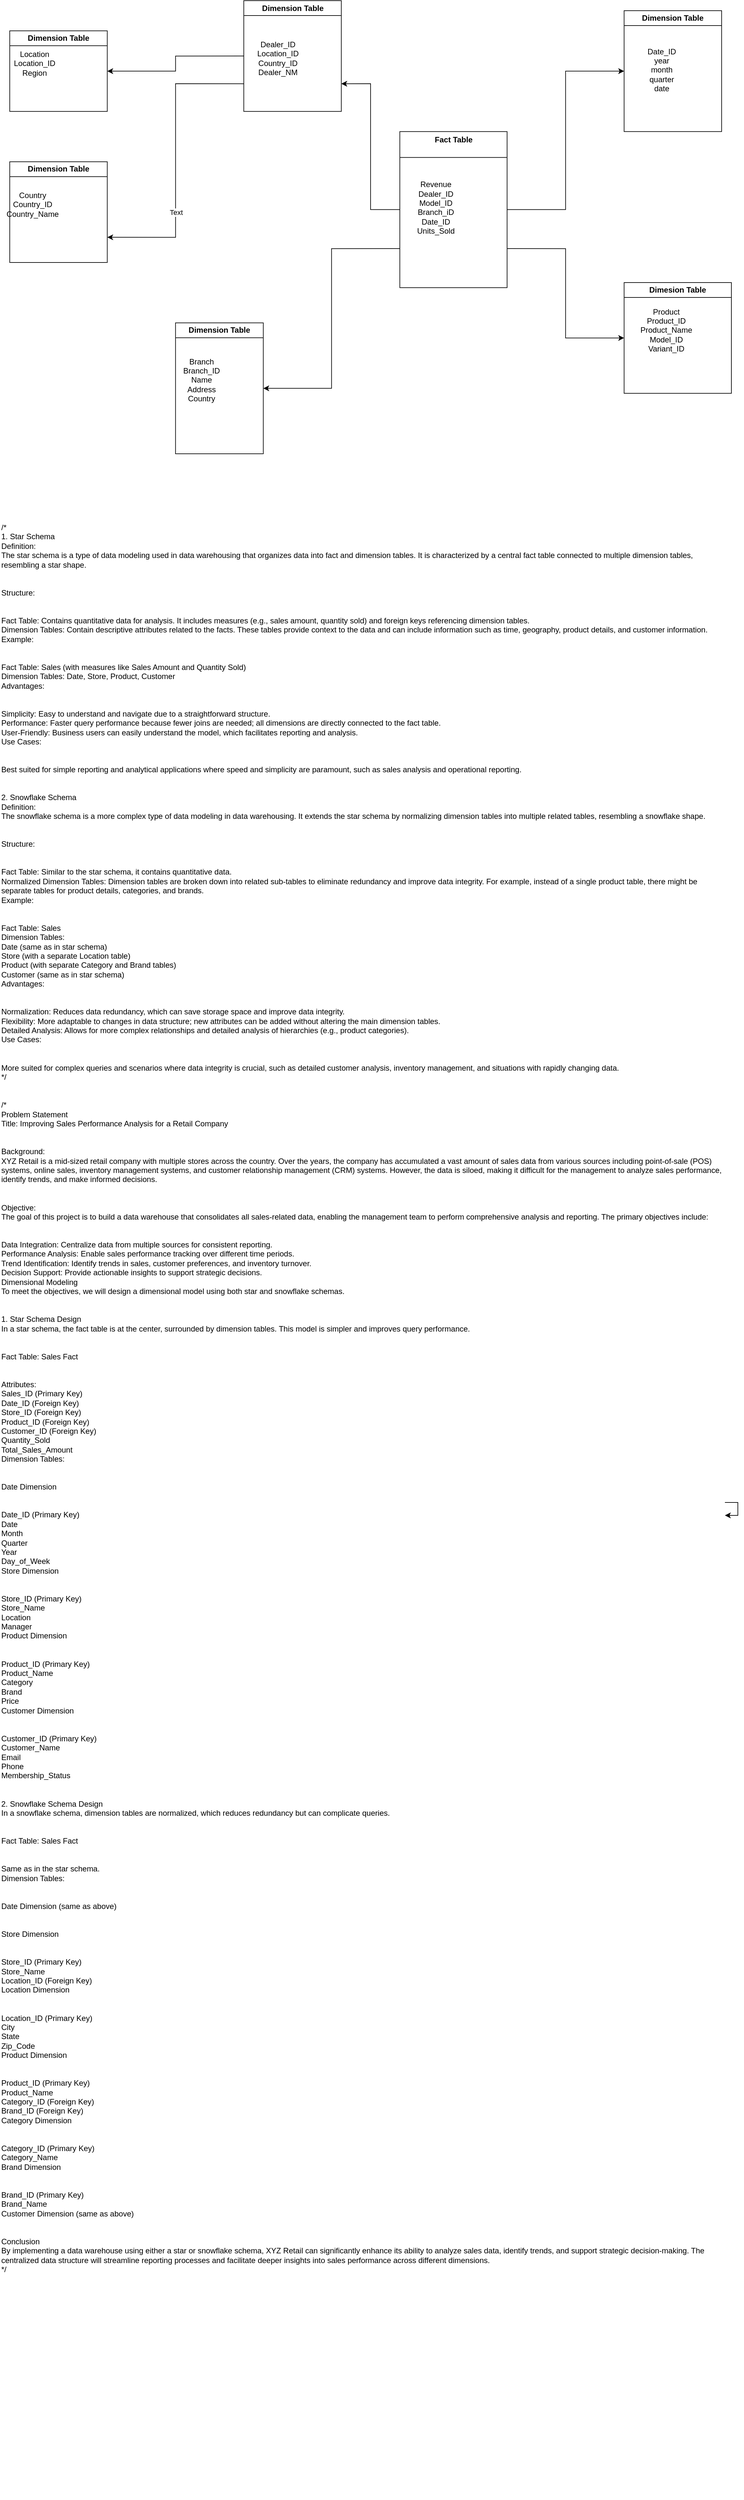 <mxfile version="24.8.0">
  <diagram name="Page-1" id="fRENjOU79ll2bTRFL-tn">
    <mxGraphModel dx="4146" dy="1614" grid="1" gridSize="10" guides="1" tooltips="1" connect="1" arrows="1" fold="1" page="1" pageScale="1" pageWidth="1169" pageHeight="827" math="0" shadow="0">
      <root>
        <mxCell id="0" />
        <mxCell id="1" parent="0" />
        <mxCell id="lJpuegFRnURLpt0-I_ik-2" value="/*&#xa;1. Star Schema&#xa;Definition:&#xa;The star schema is a type of data modeling used in data warehousing that organizes data into fact and dimension tables. It is characterized by a central fact table connected to multiple dimension tables, resembling a star shape.&#xa;&#xa;&#xa;Structure:&#xa;&#xa;&#xa;Fact Table: Contains quantitative data for analysis. It includes measures (e.g., sales amount, quantity sold) and foreign keys referencing dimension tables.&#xa;Dimension Tables: Contain descriptive attributes related to the facts. These tables provide context to the data and can include information such as time, geography, product details, and customer information.&#xa;Example:&#xa;&#xa;&#xa;Fact Table: Sales (with measures like Sales Amount and Quantity Sold)&#xa;Dimension Tables: Date, Store, Product, Customer&#xa;Advantages:&#xa;&#xa;&#xa;Simplicity: Easy to understand and navigate due to a straightforward structure.&#xa;Performance: Faster query performance because fewer joins are needed; all dimensions are directly connected to the fact table.&#xa;User-Friendly: Business users can easily understand the model, which facilitates reporting and analysis.&#xa;Use Cases:&#xa;&#xa;&#xa;Best suited for simple reporting and analytical applications where speed and simplicity are paramount, such as sales analysis and operational reporting.&#xa;&#xa;&#xa;2. Snowflake Schema&#xa;Definition:&#xa;The snowflake schema is a more complex type of data modeling in data warehousing. It extends the star schema by normalizing dimension tables into multiple related tables, resembling a snowflake shape.&#xa;&#xa;&#xa;Structure:&#xa;&#xa;&#xa;Fact Table: Similar to the star schema, it contains quantitative data.&#xa;Normalized Dimension Tables: Dimension tables are broken down into related sub-tables to eliminate redundancy and improve data integrity. For example, instead of a single product table, there might be separate tables for product details, categories, and brands.&#xa;Example:&#xa;&#xa;&#xa;Fact Table: Sales&#xa;Dimension Tables:&#xa;Date (same as in star schema)&#xa;Store (with a separate Location table)&#xa;Product (with separate Category and Brand tables)&#xa;Customer (same as in star schema)&#xa;Advantages:&#xa;&#xa;&#xa;Normalization: Reduces data redundancy, which can save storage space and improve data integrity.&#xa;Flexibility: More adaptable to changes in data structure; new attributes can be added without altering the main dimension tables.&#xa;Detailed Analysis: Allows for more complex relationships and detailed analysis of hierarchies (e.g., product categories).&#xa;Use Cases:&#xa;&#xa;&#xa;More suited for complex queries and scenarios where data integrity is crucial, such as detailed customer analysis, inventory management, and situations with rapidly changing data.&#xa;*/&#xa;&#xa;&#xa;/*&#xa;Problem Statement&#xa;Title: Improving Sales Performance Analysis for a Retail Company&#xa;&#xa;&#xa;Background:&#xa;XYZ Retail is a mid-sized retail company with multiple stores across the country. Over the years, the company has accumulated a vast amount of sales data from various sources including point-of-sale (POS) systems, online sales, inventory management systems, and customer relationship management (CRM) systems. However, the data is siloed, making it difficult for the management to analyze sales performance, identify trends, and make informed decisions.&#xa;&#xa;&#xa;Objective:&#xa;The goal of this project is to build a data warehouse that consolidates all sales-related data, enabling the management team to perform comprehensive analysis and reporting. The primary objectives include:&#xa;&#xa;&#xa;Data Integration: Centralize data from multiple sources for consistent reporting.&#xa;Performance Analysis: Enable sales performance tracking over different time periods.&#xa;Trend Identification: Identify trends in sales, customer preferences, and inventory turnover.&#xa;Decision Support: Provide actionable insights to support strategic decisions.&#xa;Dimensional Modeling&#xa;To meet the objectives, we will design a dimensional model using both star and snowflake schemas.&#xa;&#xa;&#xa;1. Star Schema Design&#xa;In a star schema, the fact table is at the center, surrounded by dimension tables. This model is simpler and improves query performance.&#xa;&#xa;&#xa;Fact Table: Sales Fact&#xa;&#xa;&#xa;Attributes:&#xa;Sales_ID (Primary Key)&#xa;Date_ID (Foreign Key)&#xa;Store_ID (Foreign Key)&#xa;Product_ID (Foreign Key)&#xa;Customer_ID (Foreign Key)&#xa;Quantity_Sold&#xa;Total_Sales_Amount&#xa;Dimension Tables:&#xa;&#xa;&#xa;Date Dimension&#xa;&#xa;&#xa;Date_ID (Primary Key)&#xa;Date&#xa;Month&#xa;Quarter&#xa;Year&#xa;Day_of_Week&#xa;Store Dimension&#xa;&#xa;&#xa;Store_ID (Primary Key)&#xa;Store_Name&#xa;Location&#xa;Manager&#xa;Product Dimension&#xa;&#xa;&#xa;Product_ID (Primary Key)&#xa;Product_Name&#xa;Category&#xa;Brand&#xa;Price&#xa;Customer Dimension&#xa;&#xa;&#xa;Customer_ID (Primary Key)&#xa;Customer_Name&#xa;Email&#xa;Phone&#xa;Membership_Status&#xa;&#xa;&#xa;2. Snowflake Schema Design&#xa;In a snowflake schema, dimension tables are normalized, which reduces redundancy but can complicate queries.&#xa;&#xa;&#xa;Fact Table: Sales Fact&#xa;&#xa;&#xa;Same as in the star schema.&#xa;Dimension Tables:&#xa;&#xa;&#xa;Date Dimension (same as above)&#xa;&#xa;&#xa;Store Dimension&#xa;&#xa;&#xa;Store_ID (Primary Key)&#xa;Store_Name&#xa;Location_ID (Foreign Key)&#xa;Location Dimension&#xa;&#xa;&#xa;Location_ID (Primary Key)&#xa;City&#xa;State&#xa;Zip_Code&#xa;Product Dimension&#xa;&#xa;&#xa;Product_ID (Primary Key)&#xa;Product_Name&#xa;Category_ID (Foreign Key)&#xa;Brand_ID (Foreign Key)&#xa;Category Dimension&#xa;&#xa;&#xa;Category_ID (Primary Key)&#xa;Category_Name&#xa;Brand Dimension&#xa;&#xa;&#xa;Brand_ID (Primary Key)&#xa;Brand_Name&#xa;Customer Dimension (same as above)&#xa;&#xa;&#xa;Conclusion&#xa;By implementing a data warehouse using either a star or snowflake schema, XYZ Retail can significantly enhance its ability to analyze sales data, identify trends, and support strategic decision-making. The centralized data structure will streamline reporting processes and facilitate deeper insights into sales performance across different dimensions.&#xa;*/" style="text;whiteSpace=wrap;" vertex="1" parent="1">
          <mxGeometry x="-1160" y="830" width="1120" height="3060" as="geometry" />
        </mxCell>
        <mxCell id="lJpuegFRnURLpt0-I_ik-3" style="edgeStyle=orthogonalEdgeStyle;rounded=0;orthogonalLoop=1;jettySize=auto;html=1;" edge="1" parent="1" source="lJpuegFRnURLpt0-I_ik-2" target="lJpuegFRnURLpt0-I_ik-2">
          <mxGeometry relative="1" as="geometry" />
        </mxCell>
        <mxCell id="lJpuegFRnURLpt0-I_ik-4" value="" style="group" vertex="1" connectable="0" parent="1">
          <mxGeometry x="-1160" y="30" width="1130" height="700" as="geometry" />
        </mxCell>
        <mxCell id="rUiSAQAoIF4Tqrk9Y4Ku-16" style="edgeStyle=orthogonalEdgeStyle;rounded=0;orthogonalLoop=1;jettySize=auto;html=1;exitX=0;exitY=0.5;exitDx=0;exitDy=0;entryX=1;entryY=0.75;entryDx=0;entryDy=0;" parent="lJpuegFRnURLpt0-I_ik-4" source="rUiSAQAoIF4Tqrk9Y4Ku-3" target="rUiSAQAoIF4Tqrk9Y4Ku-14" edge="1">
          <mxGeometry relative="1" as="geometry" />
        </mxCell>
        <mxCell id="rUiSAQAoIF4Tqrk9Y4Ku-18" style="edgeStyle=orthogonalEdgeStyle;rounded=0;orthogonalLoop=1;jettySize=auto;html=1;exitX=1;exitY=0.5;exitDx=0;exitDy=0;entryX=0;entryY=0.5;entryDx=0;entryDy=0;" parent="lJpuegFRnURLpt0-I_ik-4" source="rUiSAQAoIF4Tqrk9Y4Ku-3" target="rUiSAQAoIF4Tqrk9Y4Ku-11" edge="1">
          <mxGeometry relative="1" as="geometry" />
        </mxCell>
        <mxCell id="rUiSAQAoIF4Tqrk9Y4Ku-28" style="edgeStyle=orthogonalEdgeStyle;rounded=0;orthogonalLoop=1;jettySize=auto;html=1;exitX=0;exitY=0.75;exitDx=0;exitDy=0;entryX=1;entryY=0.5;entryDx=0;entryDy=0;" parent="lJpuegFRnURLpt0-I_ik-4" source="rUiSAQAoIF4Tqrk9Y4Ku-3" target="rUiSAQAoIF4Tqrk9Y4Ku-26" edge="1">
          <mxGeometry relative="1" as="geometry" />
        </mxCell>
        <mxCell id="rUiSAQAoIF4Tqrk9Y4Ku-31" style="edgeStyle=orthogonalEdgeStyle;rounded=0;orthogonalLoop=1;jettySize=auto;html=1;exitX=1;exitY=0.75;exitDx=0;exitDy=0;entryX=0;entryY=0.5;entryDx=0;entryDy=0;" parent="lJpuegFRnURLpt0-I_ik-4" source="rUiSAQAoIF4Tqrk9Y4Ku-3" target="rUiSAQAoIF4Tqrk9Y4Ku-29" edge="1">
          <mxGeometry relative="1" as="geometry" />
        </mxCell>
        <mxCell id="rUiSAQAoIF4Tqrk9Y4Ku-3" value="Fact Table&lt;div&gt;&lt;br&gt;&lt;/div&gt;" style="swimlane;whiteSpace=wrap;html=1;startSize=40;" parent="lJpuegFRnURLpt0-I_ik-4" vertex="1">
          <mxGeometry x="617.733" y="202.222" width="165.733" height="241.111" as="geometry">
            <mxRectangle x="360" y="160" width="140" height="30" as="alternateBounds" />
          </mxGeometry>
        </mxCell>
        <mxCell id="rUiSAQAoIF4Tqrk9Y4Ku-4" value="Revenue&lt;div&gt;Dealer_ID&lt;/div&gt;&lt;div&gt;Model_ID&lt;/div&gt;&lt;div&gt;Branch_iD&lt;/div&gt;&lt;div&gt;Date_ID&lt;/div&gt;&lt;div&gt;Units_Sold&lt;/div&gt;&lt;div&gt;&lt;br&gt;&lt;/div&gt;" style="text;html=1;align=center;verticalAlign=middle;resizable=0;points=[];autosize=1;strokeColor=none;fillColor=none;" parent="rUiSAQAoIF4Tqrk9Y4Ku-3" vertex="1">
          <mxGeometry x="15.067" y="70" width="80" height="110" as="geometry" />
        </mxCell>
        <mxCell id="rUiSAQAoIF4Tqrk9Y4Ku-11" value="Dimension Table" style="swimlane;whiteSpace=wrap;html=1;startSize=23;" parent="lJpuegFRnURLpt0-I_ik-4" vertex="1">
          <mxGeometry x="964.267" y="15.556" width="150.667" height="186.667" as="geometry" />
        </mxCell>
        <mxCell id="rUiSAQAoIF4Tqrk9Y4Ku-12" value="Date_ID&lt;div&gt;year&lt;/div&gt;&lt;div&gt;month&lt;/div&gt;&lt;div&gt;quarter&lt;/div&gt;&lt;div&gt;date&lt;/div&gt;" style="text;html=1;align=center;verticalAlign=middle;resizable=0;points=[];autosize=1;strokeColor=none;fillColor=none;" parent="rUiSAQAoIF4Tqrk9Y4Ku-11" vertex="1">
          <mxGeometry x="22.6" y="46.667" width="70" height="90" as="geometry" />
        </mxCell>
        <mxCell id="rUiSAQAoIF4Tqrk9Y4Ku-24" style="edgeStyle=orthogonalEdgeStyle;rounded=0;orthogonalLoop=1;jettySize=auto;html=1;exitX=0;exitY=0.5;exitDx=0;exitDy=0;entryX=1;entryY=0.5;entryDx=0;entryDy=0;" parent="lJpuegFRnURLpt0-I_ik-4" source="rUiSAQAoIF4Tqrk9Y4Ku-14" target="rUiSAQAoIF4Tqrk9Y4Ku-19" edge="1">
          <mxGeometry relative="1" as="geometry" />
        </mxCell>
        <mxCell id="rUiSAQAoIF4Tqrk9Y4Ku-25" style="edgeStyle=orthogonalEdgeStyle;rounded=0;orthogonalLoop=1;jettySize=auto;html=1;exitX=0;exitY=0.75;exitDx=0;exitDy=0;entryX=1;entryY=0.75;entryDx=0;entryDy=0;" parent="lJpuegFRnURLpt0-I_ik-4" source="rUiSAQAoIF4Tqrk9Y4Ku-14" target="rUiSAQAoIF4Tqrk9Y4Ku-22" edge="1">
          <mxGeometry relative="1" as="geometry" />
        </mxCell>
        <mxCell id="lJpuegFRnURLpt0-I_ik-5" value="Text" style="edgeLabel;html=1;align=center;verticalAlign=middle;resizable=0;points=[];" vertex="1" connectable="0" parent="rUiSAQAoIF4Tqrk9Y4Ku-25">
          <mxGeometry x="0.349" relative="1" as="geometry">
            <mxPoint y="1" as="offset" />
          </mxGeometry>
        </mxCell>
        <mxCell id="rUiSAQAoIF4Tqrk9Y4Ku-14" value="Dimension Table" style="swimlane;whiteSpace=wrap;html=1;" parent="lJpuegFRnURLpt0-I_ik-4" vertex="1">
          <mxGeometry x="376.667" width="150.667" height="171.111" as="geometry" />
        </mxCell>
        <mxCell id="rUiSAQAoIF4Tqrk9Y4Ku-15" value="Dealer_ID&lt;div&gt;Location_ID&lt;/div&gt;&lt;div&gt;Country_ID&lt;/div&gt;&lt;div&gt;Dealer_NM&lt;/div&gt;" style="text;html=1;align=center;verticalAlign=middle;resizable=0;points=[];autosize=1;strokeColor=none;fillColor=none;" parent="rUiSAQAoIF4Tqrk9Y4Ku-14" vertex="1">
          <mxGeometry x="7.533" y="54.444" width="90" height="70" as="geometry" />
        </mxCell>
        <mxCell id="rUiSAQAoIF4Tqrk9Y4Ku-19" value="Dimension Table" style="swimlane;whiteSpace=wrap;html=1;" parent="lJpuegFRnURLpt0-I_ik-4" vertex="1">
          <mxGeometry x="15.067" y="46.667" width="150.667" height="124.444" as="geometry" />
        </mxCell>
        <mxCell id="rUiSAQAoIF4Tqrk9Y4Ku-21" value="Location&lt;div&gt;Location_ID&lt;/div&gt;&lt;div&gt;Region&lt;/div&gt;" style="text;html=1;align=center;verticalAlign=middle;resizable=0;points=[];autosize=1;strokeColor=none;fillColor=none;" parent="lJpuegFRnURLpt0-I_ik-4" vertex="1">
          <mxGeometry x="7.533" y="66.889" width="90" height="60" as="geometry" />
        </mxCell>
        <mxCell id="rUiSAQAoIF4Tqrk9Y4Ku-22" value="Dimension Table" style="swimlane;whiteSpace=wrap;html=1;" parent="lJpuegFRnURLpt0-I_ik-4" vertex="1">
          <mxGeometry x="15.067" y="248.889" width="150.667" height="155.556" as="geometry" />
        </mxCell>
        <mxCell id="rUiSAQAoIF4Tqrk9Y4Ku-23" value="Country&lt;div&gt;Country_ID&lt;/div&gt;&lt;div&gt;Country_Name&lt;/div&gt;" style="text;html=1;align=center;verticalAlign=middle;resizable=0;points=[];autosize=1;strokeColor=none;fillColor=none;" parent="lJpuegFRnURLpt0-I_ik-4" vertex="1">
          <mxGeometry y="284.667" width="100" height="60" as="geometry" />
        </mxCell>
        <mxCell id="rUiSAQAoIF4Tqrk9Y4Ku-26" value="Dimension Table" style="swimlane;whiteSpace=wrap;html=1;" parent="lJpuegFRnURLpt0-I_ik-4" vertex="1">
          <mxGeometry x="271.2" y="497.778" width="135.6" height="202.222" as="geometry" />
        </mxCell>
        <mxCell id="rUiSAQAoIF4Tqrk9Y4Ku-27" value="Branch&lt;div&gt;Branch_ID&lt;/div&gt;&lt;div&gt;Name&lt;/div&gt;&lt;div&gt;Address&lt;/div&gt;&lt;div&gt;Country&lt;/div&gt;" style="text;html=1;align=center;verticalAlign=middle;resizable=0;points=[];autosize=1;strokeColor=none;fillColor=none;" parent="lJpuegFRnURLpt0-I_ik-4" vertex="1">
          <mxGeometry x="271.2" y="541.333" width="80" height="90" as="geometry" />
        </mxCell>
        <mxCell id="rUiSAQAoIF4Tqrk9Y4Ku-29" value="Dimesion Table" style="swimlane;whiteSpace=wrap;html=1;" parent="lJpuegFRnURLpt0-I_ik-4" vertex="1">
          <mxGeometry x="964.267" y="435.556" width="165.733" height="171.111" as="geometry" />
        </mxCell>
        <mxCell id="rUiSAQAoIF4Tqrk9Y4Ku-30" value="Product&lt;div&gt;Product_ID&lt;/div&gt;&lt;div&gt;Product_Name&lt;/div&gt;&lt;div&gt;Model_ID&lt;/div&gt;&lt;div&gt;Variant_ID&lt;/div&gt;" style="text;html=1;align=center;verticalAlign=middle;resizable=0;points=[];autosize=1;strokeColor=none;fillColor=none;" parent="lJpuegFRnURLpt0-I_ik-4" vertex="1">
          <mxGeometry x="979.333" y="463.556" width="100" height="90" as="geometry" />
        </mxCell>
      </root>
    </mxGraphModel>
  </diagram>
</mxfile>
